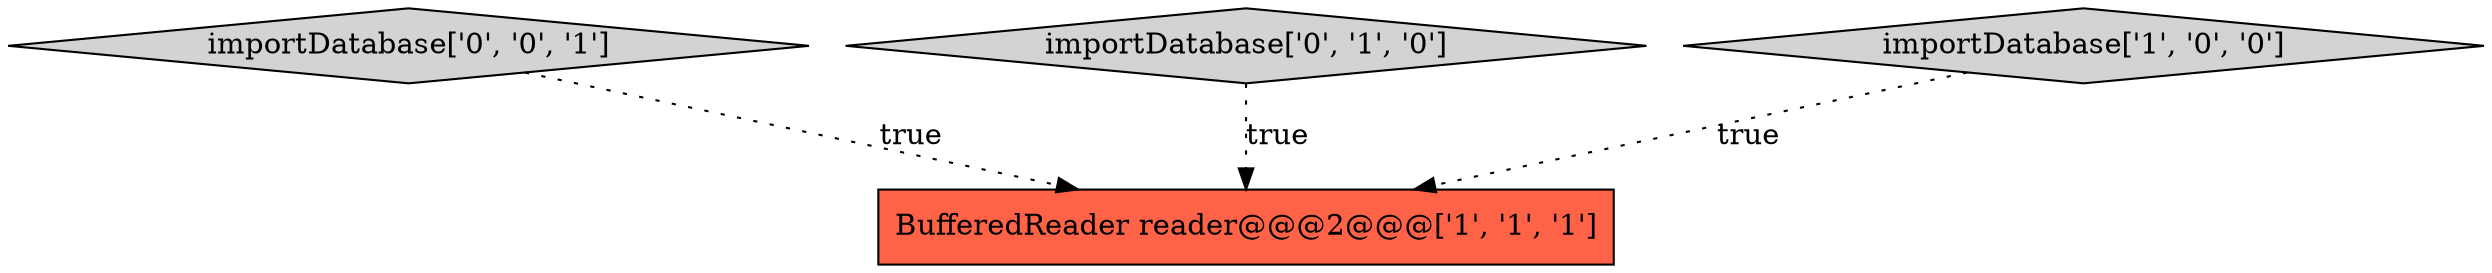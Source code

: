 digraph {
3 [style = filled, label = "importDatabase['0', '0', '1']", fillcolor = lightgray, shape = diamond image = "AAA0AAABBB3BBB"];
2 [style = filled, label = "importDatabase['0', '1', '0']", fillcolor = lightgray, shape = diamond image = "AAA0AAABBB2BBB"];
0 [style = filled, label = "importDatabase['1', '0', '0']", fillcolor = lightgray, shape = diamond image = "AAA0AAABBB1BBB"];
1 [style = filled, label = "BufferedReader reader@@@2@@@['1', '1', '1']", fillcolor = tomato, shape = box image = "AAA0AAABBB1BBB"];
2->1 [style = dotted, label="true"];
0->1 [style = dotted, label="true"];
3->1 [style = dotted, label="true"];
}
